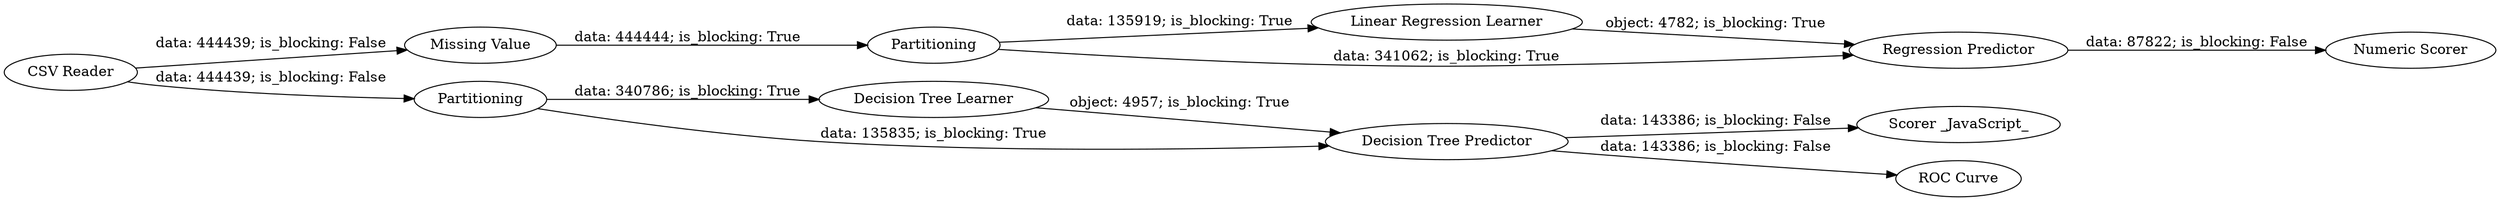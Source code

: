 digraph {
	"2956411146900249237_17" [label="Decision Tree Learner"]
	"2956411146900249237_1" [label="CSV Reader"]
	"2956411146900249237_11" [label="Missing Value"]
	"2956411146900249237_15" [label="Linear Regression Learner"]
	"2956411146900249237_18" [label="Decision Tree Predictor"]
	"2956411146900249237_13" [label=Partitioning]
	"2956411146900249237_19" [label="Scorer _JavaScript_"]
	"2956411146900249237_16" [label="Numeric Scorer"]
	"2956411146900249237_20" [label="ROC Curve"]
	"2956411146900249237_14" [label="Regression Predictor"]
	"2956411146900249237_12" [label=Partitioning]
	"2956411146900249237_13" -> "2956411146900249237_18" [label="data: 135835; is_blocking: True"]
	"2956411146900249237_13" -> "2956411146900249237_17" [label="data: 340786; is_blocking: True"]
	"2956411146900249237_12" -> "2956411146900249237_14" [label="data: 341062; is_blocking: True"]
	"2956411146900249237_1" -> "2956411146900249237_11" [label="data: 444439; is_blocking: False"]
	"2956411146900249237_18" -> "2956411146900249237_19" [label="data: 143386; is_blocking: False"]
	"2956411146900249237_18" -> "2956411146900249237_20" [label="data: 143386; is_blocking: False"]
	"2956411146900249237_17" -> "2956411146900249237_18" [label="object: 4957; is_blocking: True"]
	"2956411146900249237_1" -> "2956411146900249237_13" [label="data: 444439; is_blocking: False"]
	"2956411146900249237_11" -> "2956411146900249237_12" [label="data: 444444; is_blocking: True"]
	"2956411146900249237_15" -> "2956411146900249237_14" [label="object: 4782; is_blocking: True"]
	"2956411146900249237_14" -> "2956411146900249237_16" [label="data: 87822; is_blocking: False"]
	"2956411146900249237_12" -> "2956411146900249237_15" [label="data: 135919; is_blocking: True"]
	rankdir=LR
}
